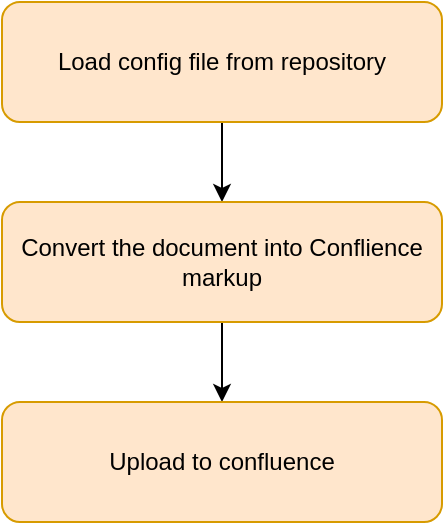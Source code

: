 <mxfile version="20.3.0" type="device"><diagram id="fajHOxbA5_IDbtijLXi1" name="Page-1"><mxGraphModel dx="979" dy="816" grid="1" gridSize="10" guides="1" tooltips="1" connect="1" arrows="1" fold="1" page="1" pageScale="1" pageWidth="827" pageHeight="1169" math="0" shadow="0"><root><mxCell id="0"/><mxCell id="1" parent="0"/><mxCell id="D3BvCk4GGyujL3f4iQPR-5" style="edgeStyle=orthogonalEdgeStyle;rounded=0;orthogonalLoop=1;jettySize=auto;html=1;entryX=0.5;entryY=0;entryDx=0;entryDy=0;" parent="1" source="D3BvCk4GGyujL3f4iQPR-1" target="D3BvCk4GGyujL3f4iQPR-3" edge="1"><mxGeometry relative="1" as="geometry"/></mxCell><mxCell id="D3BvCk4GGyujL3f4iQPR-1" value="Load config file from repository" style="rounded=1;whiteSpace=wrap;html=1;fillColor=#ffe6cc;strokeColor=#d79b00;" parent="1" vertex="1"><mxGeometry x="160" y="100" width="220" height="60" as="geometry"/></mxCell><mxCell id="D3BvCk4GGyujL3f4iQPR-6" style="edgeStyle=orthogonalEdgeStyle;rounded=0;orthogonalLoop=1;jettySize=auto;html=1;entryX=0.5;entryY=0;entryDx=0;entryDy=0;" parent="1" source="D3BvCk4GGyujL3f4iQPR-3" target="D3BvCk4GGyujL3f4iQPR-4" edge="1"><mxGeometry relative="1" as="geometry"/></mxCell><mxCell id="D3BvCk4GGyujL3f4iQPR-3" value="Convert the document into Conflience markup" style="rounded=1;whiteSpace=wrap;html=1;fillColor=#ffe6cc;strokeColor=#d79b00;" parent="1" vertex="1"><mxGeometry x="160" y="200" width="220" height="60" as="geometry"/></mxCell><mxCell id="D3BvCk4GGyujL3f4iQPR-4" value="Upload to confluence" style="rounded=1;whiteSpace=wrap;html=1;fillColor=#ffe6cc;strokeColor=#d79b00;" parent="1" vertex="1"><mxGeometry x="160" y="300" width="220" height="60" as="geometry"/></mxCell></root></mxGraphModel></diagram></mxfile>